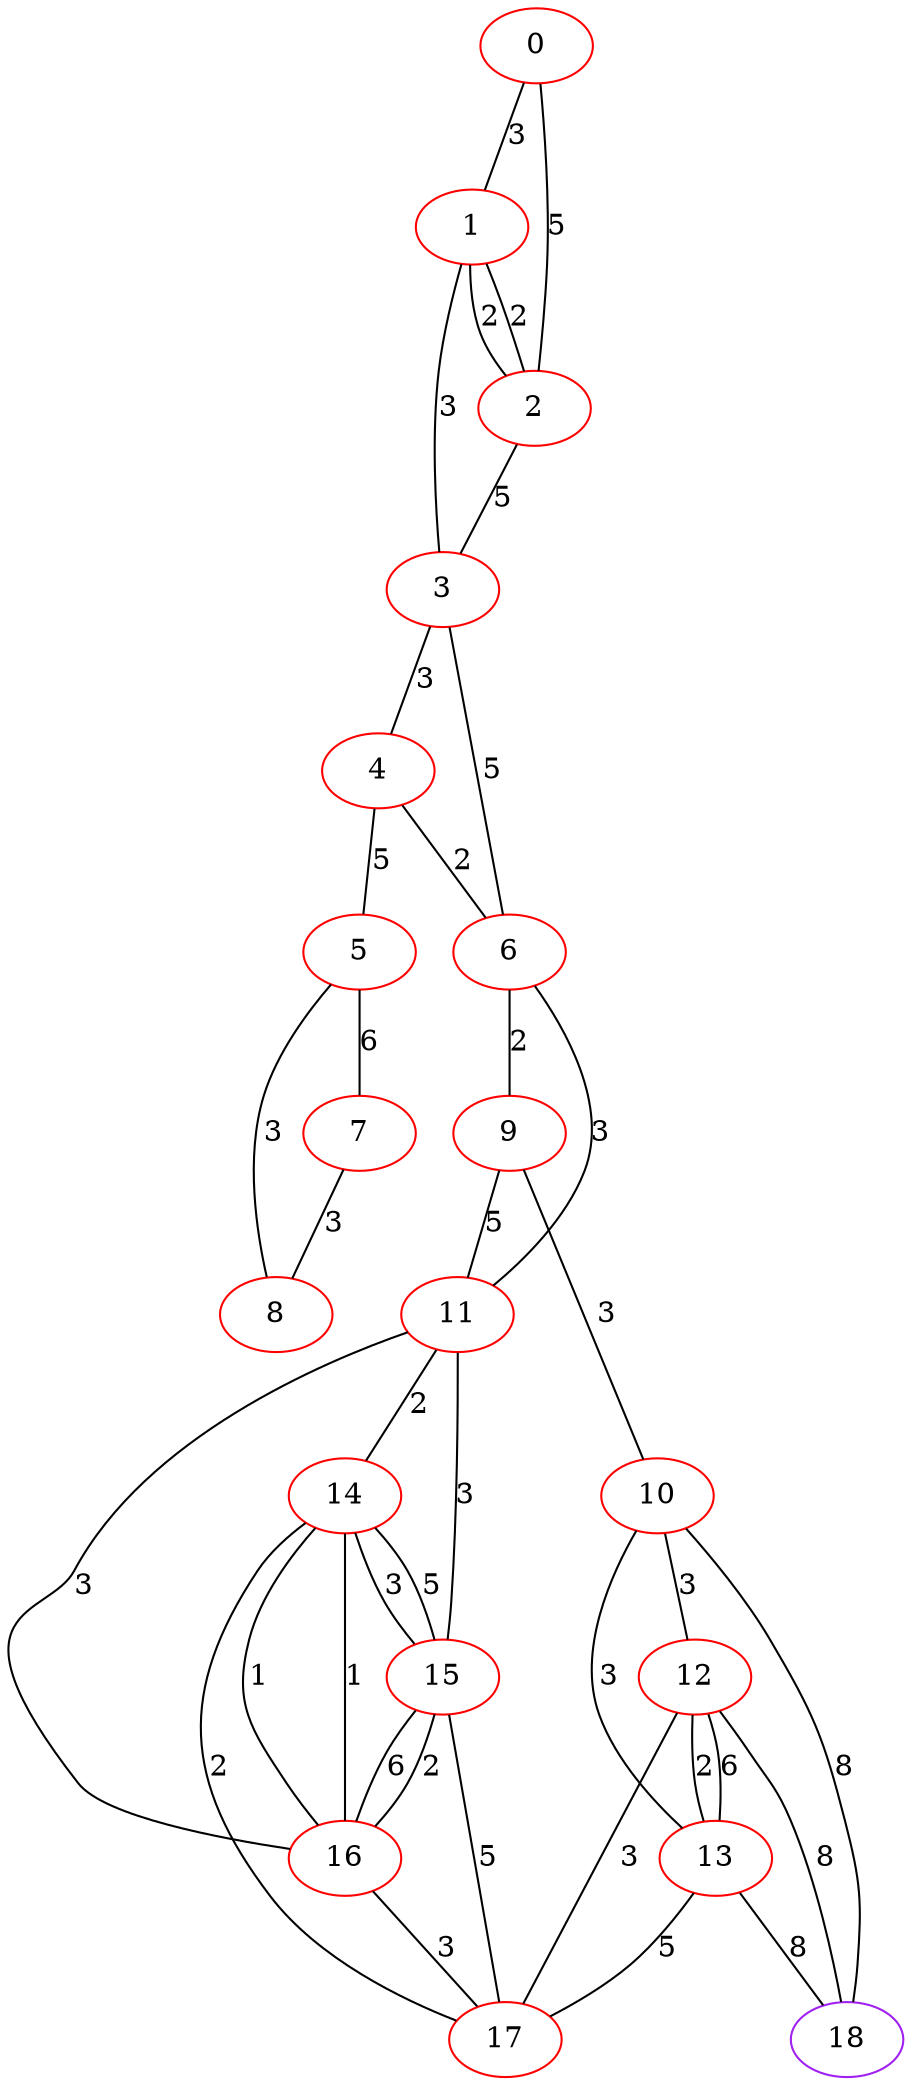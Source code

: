 graph "" {
0 [color=red, weight=1];
1 [color=red, weight=1];
2 [color=red, weight=1];
3 [color=red, weight=1];
4 [color=red, weight=1];
5 [color=red, weight=1];
6 [color=red, weight=1];
7 [color=red, weight=1];
8 [color=red, weight=1];
9 [color=red, weight=1];
10 [color=red, weight=1];
11 [color=red, weight=1];
12 [color=red, weight=1];
13 [color=red, weight=1];
14 [color=red, weight=1];
15 [color=red, weight=1];
16 [color=red, weight=1];
17 [color=red, weight=1];
18 [color=purple, weight=4];
0 -- 1  [key=0, label=3];
0 -- 2  [key=0, label=5];
1 -- 2  [key=0, label=2];
1 -- 2  [key=1, label=2];
1 -- 3  [key=0, label=3];
2 -- 3  [key=0, label=5];
3 -- 4  [key=0, label=3];
3 -- 6  [key=0, label=5];
4 -- 5  [key=0, label=5];
4 -- 6  [key=0, label=2];
5 -- 8  [key=0, label=3];
5 -- 7  [key=0, label=6];
6 -- 11  [key=0, label=3];
6 -- 9  [key=0, label=2];
7 -- 8  [key=0, label=3];
9 -- 10  [key=0, label=3];
9 -- 11  [key=0, label=5];
10 -- 18  [key=0, label=8];
10 -- 12  [key=0, label=3];
10 -- 13  [key=0, label=3];
11 -- 16  [key=0, label=3];
11 -- 14  [key=0, label=2];
11 -- 15  [key=0, label=3];
12 -- 17  [key=0, label=3];
12 -- 18  [key=0, label=8];
12 -- 13  [key=0, label=6];
12 -- 13  [key=1, label=2];
13 -- 17  [key=0, label=5];
13 -- 18  [key=0, label=8];
14 -- 16  [key=0, label=1];
14 -- 16  [key=1, label=1];
14 -- 17  [key=0, label=2];
14 -- 15  [key=0, label=5];
14 -- 15  [key=1, label=3];
15 -- 16  [key=0, label=6];
15 -- 16  [key=1, label=2];
15 -- 17  [key=0, label=5];
16 -- 17  [key=0, label=3];
}
